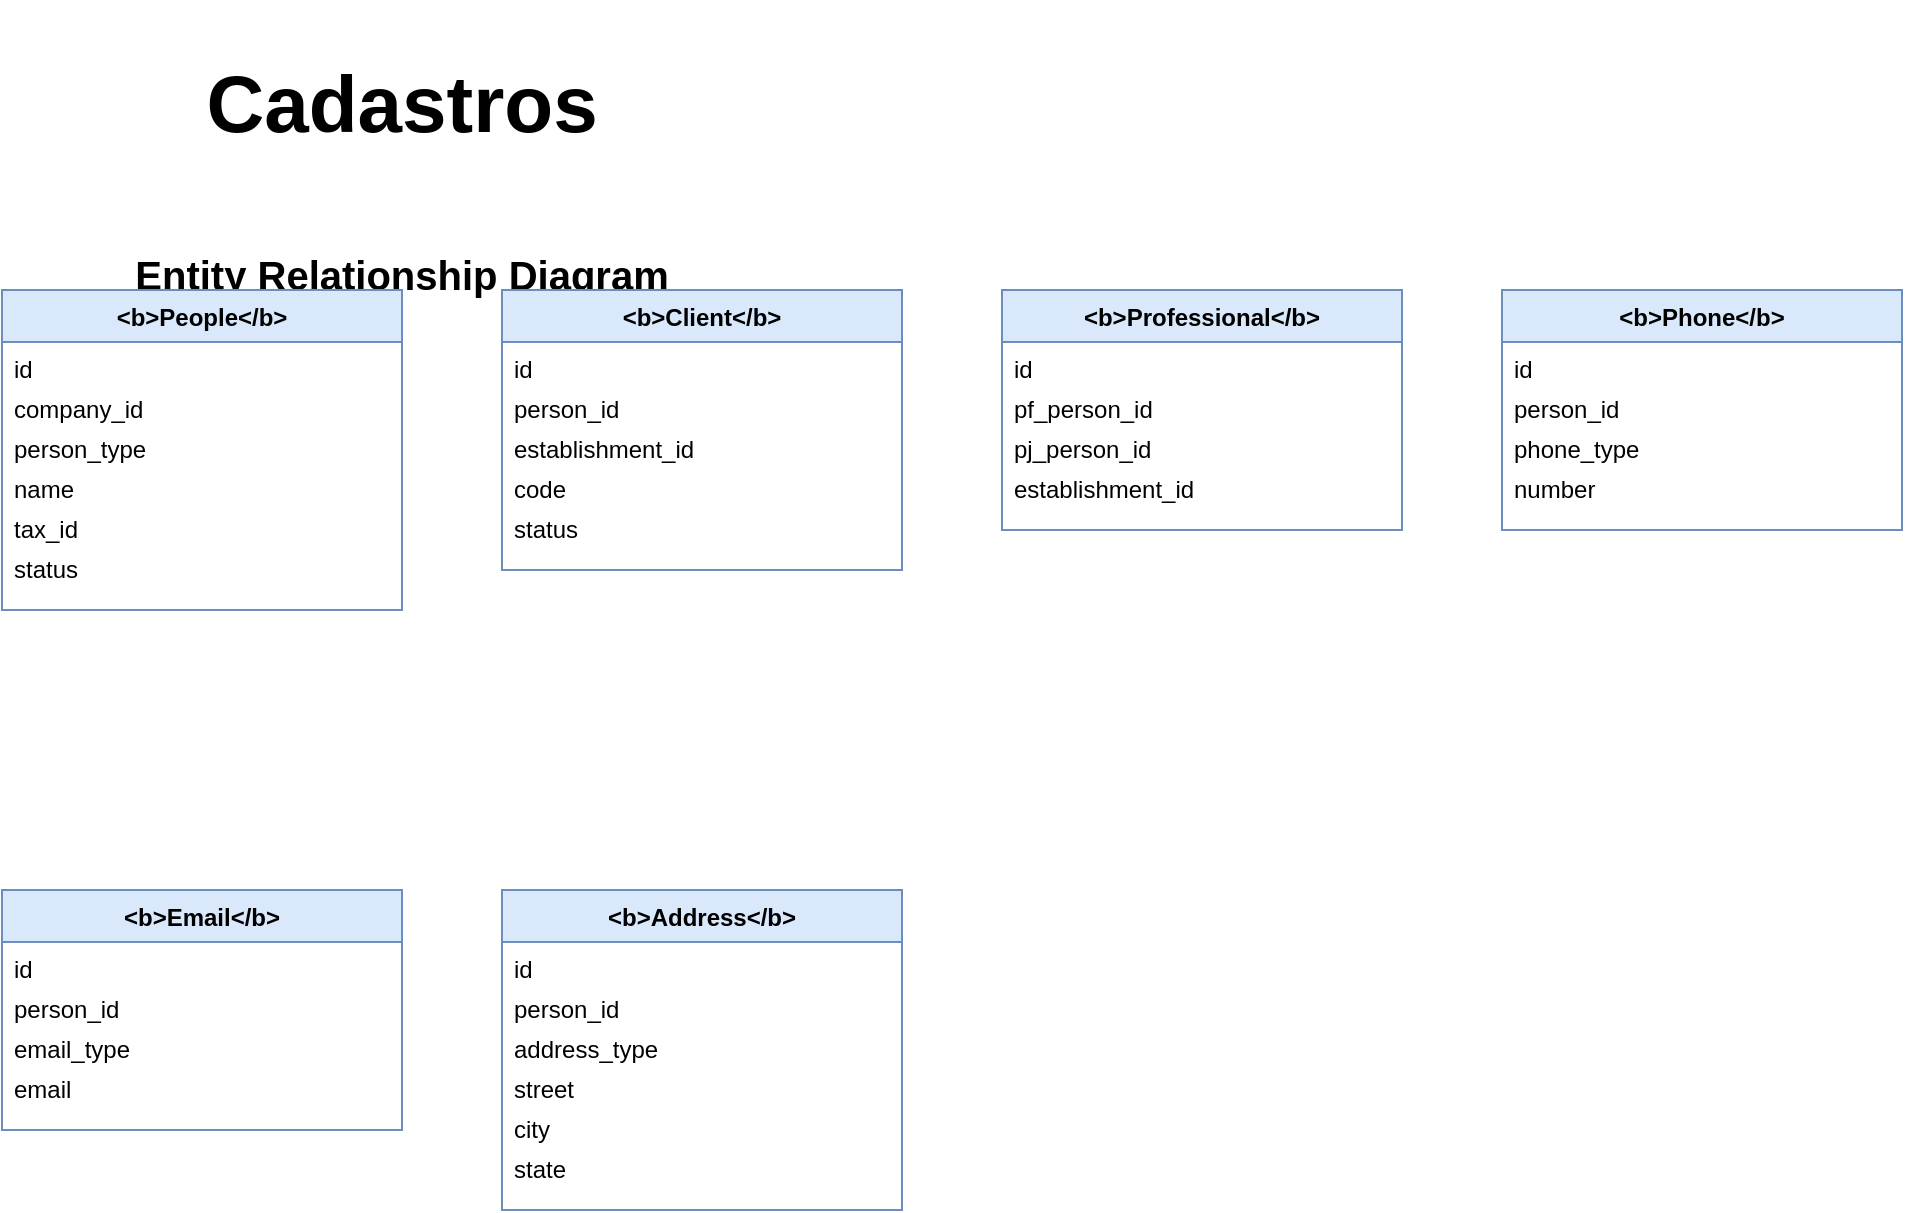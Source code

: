 <?xml version='1.0' encoding='utf-8'?>
<mxfile version="22.1.0" type="device">
  <diagram name="ERD - Pro Team Care" id="erd-diagram">
    <mxGraphModel dx="1500" dy="1000" grid="1" gridSize="10" guides="1" tooltips="1" connect="1" arrows="1" fold="1" page="1" pageScale="1" pageWidth="4000" pageHeight="3000" math="0" shadow="0">
      <root>
        <mxCell id="0" />
        <mxCell id="1" parent="0" />
        <mxCell id="title" value="&lt;h1&gt;Cadastros&lt;/h1&gt;&lt;br/&gt;Entity Relationship Diagram" style="text;html=1;strokeColor=none;fillColor=none;align=center;verticalAlign=middle;whiteSpace=wrap;rounded=0;fontSize=20;fontStyle=1" vertex="1" parent="1">
          <mxGeometry x="50" y="20" width="400" height="60" as="geometry" />
        </mxCell>
        <mxCell id="table_1000" value="&lt;b&gt;People&lt;/b&gt;" style="swimlane;fontStyle=1;align=center;verticalAlign=top;childLayout=stackLayout;horizontal=1;startSize=26;horizontalStack=0;resizeParent=1;resizeParentMax=0;resizeLast=0;collapsible=1;marginBottom=0;fillColor=#DAE8FC;strokeColor=#6c8ebf;" vertex="1" parent="1">
          <mxGeometry x="50" y="120" width="200" height="160" as="geometry" />
        </mxCell>
        <mxCell id="field_1000_0" value="id" style="text;align=left;verticalAlign=top;spacingLeft=4;spacingRight=4;overflow=hidden;rotatable=0;points=[[0,0.5],[1,0.5]];portConstraint=eastwest;" vertex="1" parent="table_1000">
          <mxGeometry y="26" width="200" height="20" as="geometry" />
        </mxCell>
        <mxCell id="field_1000_1" value="company_id" style="text;align=left;verticalAlign=top;spacingLeft=4;spacingRight=4;overflow=hidden;rotatable=0;points=[[0,0.5],[1,0.5]];portConstraint=eastwest;" vertex="1" parent="table_1000">
          <mxGeometry y="46" width="200" height="20" as="geometry" />
        </mxCell>
        <mxCell id="field_1000_2" value="person_type" style="text;align=left;verticalAlign=top;spacingLeft=4;spacingRight=4;overflow=hidden;rotatable=0;points=[[0,0.5],[1,0.5]];portConstraint=eastwest;" vertex="1" parent="table_1000">
          <mxGeometry y="66" width="200" height="20" as="geometry" />
        </mxCell>
        <mxCell id="field_1000_3" value="name" style="text;align=left;verticalAlign=top;spacingLeft=4;spacingRight=4;overflow=hidden;rotatable=0;points=[[0,0.5],[1,0.5]];portConstraint=eastwest;" vertex="1" parent="table_1000">
          <mxGeometry y="86" width="200" height="20" as="geometry" />
        </mxCell>
        <mxCell id="field_1000_4" value="tax_id" style="text;align=left;verticalAlign=top;spacingLeft=4;spacingRight=4;overflow=hidden;rotatable=0;points=[[0,0.5],[1,0.5]];portConstraint=eastwest;" vertex="1" parent="table_1000">
          <mxGeometry y="106" width="200" height="20" as="geometry" />
        </mxCell>
        <mxCell id="field_1000_5" value="status" style="text;align=left;verticalAlign=top;spacingLeft=4;spacingRight=4;overflow=hidden;rotatable=0;points=[[0,0.5],[1,0.5]];portConstraint=eastwest;" vertex="1" parent="table_1000">
          <mxGeometry y="126" width="200" height="20" as="geometry" />
        </mxCell>
        <mxCell id="table_1001" value="&lt;b&gt;Client&lt;/b&gt;" style="swimlane;fontStyle=1;align=center;verticalAlign=top;childLayout=stackLayout;horizontal=1;startSize=26;horizontalStack=0;resizeParent=1;resizeParentMax=0;resizeLast=0;collapsible=1;marginBottom=0;fillColor=#DAE8FC;strokeColor=#6c8ebf;" vertex="1" parent="1">
          <mxGeometry x="300" y="120" width="200" height="140" as="geometry" />
        </mxCell>
        <mxCell id="field_1001_0" value="id" style="text;align=left;verticalAlign=top;spacingLeft=4;spacingRight=4;overflow=hidden;rotatable=0;points=[[0,0.5],[1,0.5]];portConstraint=eastwest;" vertex="1" parent="table_1001">
          <mxGeometry y="26" width="200" height="20" as="geometry" />
        </mxCell>
        <mxCell id="field_1001_1" value="person_id" style="text;align=left;verticalAlign=top;spacingLeft=4;spacingRight=4;overflow=hidden;rotatable=0;points=[[0,0.5],[1,0.5]];portConstraint=eastwest;" vertex="1" parent="table_1001">
          <mxGeometry y="46" width="200" height="20" as="geometry" />
        </mxCell>
        <mxCell id="field_1001_2" value="establishment_id" style="text;align=left;verticalAlign=top;spacingLeft=4;spacingRight=4;overflow=hidden;rotatable=0;points=[[0,0.5],[1,0.5]];portConstraint=eastwest;" vertex="1" parent="table_1001">
          <mxGeometry y="66" width="200" height="20" as="geometry" />
        </mxCell>
        <mxCell id="field_1001_3" value="code" style="text;align=left;verticalAlign=top;spacingLeft=4;spacingRight=4;overflow=hidden;rotatable=0;points=[[0,0.5],[1,0.5]];portConstraint=eastwest;" vertex="1" parent="table_1001">
          <mxGeometry y="86" width="200" height="20" as="geometry" />
        </mxCell>
        <mxCell id="field_1001_4" value="status" style="text;align=left;verticalAlign=top;spacingLeft=4;spacingRight=4;overflow=hidden;rotatable=0;points=[[0,0.5],[1,0.5]];portConstraint=eastwest;" vertex="1" parent="table_1001">
          <mxGeometry y="106" width="200" height="20" as="geometry" />
        </mxCell>
        <mxCell id="table_1002" value="&lt;b&gt;Professional&lt;/b&gt;" style="swimlane;fontStyle=1;align=center;verticalAlign=top;childLayout=stackLayout;horizontal=1;startSize=26;horizontalStack=0;resizeParent=1;resizeParentMax=0;resizeLast=0;collapsible=1;marginBottom=0;fillColor=#DAE8FC;strokeColor=#6c8ebf;" vertex="1" parent="1">
          <mxGeometry x="550" y="120" width="200" height="120" as="geometry" />
        </mxCell>
        <mxCell id="field_1002_0" value="id" style="text;align=left;verticalAlign=top;spacingLeft=4;spacingRight=4;overflow=hidden;rotatable=0;points=[[0,0.5],[1,0.5]];portConstraint=eastwest;" vertex="1" parent="table_1002">
          <mxGeometry y="26" width="200" height="20" as="geometry" />
        </mxCell>
        <mxCell id="field_1002_1" value="pf_person_id" style="text;align=left;verticalAlign=top;spacingLeft=4;spacingRight=4;overflow=hidden;rotatable=0;points=[[0,0.5],[1,0.5]];portConstraint=eastwest;" vertex="1" parent="table_1002">
          <mxGeometry y="46" width="200" height="20" as="geometry" />
        </mxCell>
        <mxCell id="field_1002_2" value="pj_person_id" style="text;align=left;verticalAlign=top;spacingLeft=4;spacingRight=4;overflow=hidden;rotatable=0;points=[[0,0.5],[1,0.5]];portConstraint=eastwest;" vertex="1" parent="table_1002">
          <mxGeometry y="66" width="200" height="20" as="geometry" />
        </mxCell>
        <mxCell id="field_1002_3" value="establishment_id" style="text;align=left;verticalAlign=top;spacingLeft=4;spacingRight=4;overflow=hidden;rotatable=0;points=[[0,0.5],[1,0.5]];portConstraint=eastwest;" vertex="1" parent="table_1002">
          <mxGeometry y="86" width="200" height="20" as="geometry" />
        </mxCell>
        <mxCell id="table_1003" value="&lt;b&gt;Phone&lt;/b&gt;" style="swimlane;fontStyle=1;align=center;verticalAlign=top;childLayout=stackLayout;horizontal=1;startSize=26;horizontalStack=0;resizeParent=1;resizeParentMax=0;resizeLast=0;collapsible=1;marginBottom=0;fillColor=#DAE8FC;strokeColor=#6c8ebf;" vertex="1" parent="1">
          <mxGeometry x="800" y="120" width="200" height="120" as="geometry" />
        </mxCell>
        <mxCell id="field_1003_0" value="id" style="text;align=left;verticalAlign=top;spacingLeft=4;spacingRight=4;overflow=hidden;rotatable=0;points=[[0,0.5],[1,0.5]];portConstraint=eastwest;" vertex="1" parent="table_1003">
          <mxGeometry y="26" width="200" height="20" as="geometry" />
        </mxCell>
        <mxCell id="field_1003_1" value="person_id" style="text;align=left;verticalAlign=top;spacingLeft=4;spacingRight=4;overflow=hidden;rotatable=0;points=[[0,0.5],[1,0.5]];portConstraint=eastwest;" vertex="1" parent="table_1003">
          <mxGeometry y="46" width="200" height="20" as="geometry" />
        </mxCell>
        <mxCell id="field_1003_2" value="phone_type" style="text;align=left;verticalAlign=top;spacingLeft=4;spacingRight=4;overflow=hidden;rotatable=0;points=[[0,0.5],[1,0.5]];portConstraint=eastwest;" vertex="1" parent="table_1003">
          <mxGeometry y="66" width="200" height="20" as="geometry" />
        </mxCell>
        <mxCell id="field_1003_3" value="number" style="text;align=left;verticalAlign=top;spacingLeft=4;spacingRight=4;overflow=hidden;rotatable=0;points=[[0,0.5],[1,0.5]];portConstraint=eastwest;" vertex="1" parent="table_1003">
          <mxGeometry y="86" width="200" height="20" as="geometry" />
        </mxCell>
        <mxCell id="table_1004" value="&lt;b&gt;Email&lt;/b&gt;" style="swimlane;fontStyle=1;align=center;verticalAlign=top;childLayout=stackLayout;horizontal=1;startSize=26;horizontalStack=0;resizeParent=1;resizeParentMax=0;resizeLast=0;collapsible=1;marginBottom=0;fillColor=#DAE8FC;strokeColor=#6c8ebf;" vertex="1" parent="1">
          <mxGeometry x="50" y="420" width="200" height="120" as="geometry" />
        </mxCell>
        <mxCell id="field_1004_0" value="id" style="text;align=left;verticalAlign=top;spacingLeft=4;spacingRight=4;overflow=hidden;rotatable=0;points=[[0,0.5],[1,0.5]];portConstraint=eastwest;" vertex="1" parent="table_1004">
          <mxGeometry y="26" width="200" height="20" as="geometry" />
        </mxCell>
        <mxCell id="field_1004_1" value="person_id" style="text;align=left;verticalAlign=top;spacingLeft=4;spacingRight=4;overflow=hidden;rotatable=0;points=[[0,0.5],[1,0.5]];portConstraint=eastwest;" vertex="1" parent="table_1004">
          <mxGeometry y="46" width="200" height="20" as="geometry" />
        </mxCell>
        <mxCell id="field_1004_2" value="email_type" style="text;align=left;verticalAlign=top;spacingLeft=4;spacingRight=4;overflow=hidden;rotatable=0;points=[[0,0.5],[1,0.5]];portConstraint=eastwest;" vertex="1" parent="table_1004">
          <mxGeometry y="66" width="200" height="20" as="geometry" />
        </mxCell>
        <mxCell id="field_1004_3" value="email" style="text;align=left;verticalAlign=top;spacingLeft=4;spacingRight=4;overflow=hidden;rotatable=0;points=[[0,0.5],[1,0.5]];portConstraint=eastwest;" vertex="1" parent="table_1004">
          <mxGeometry y="86" width="200" height="20" as="geometry" />
        </mxCell>
        <mxCell id="table_1005" value="&lt;b&gt;Address&lt;/b&gt;" style="swimlane;fontStyle=1;align=center;verticalAlign=top;childLayout=stackLayout;horizontal=1;startSize=26;horizontalStack=0;resizeParent=1;resizeParentMax=0;resizeLast=0;collapsible=1;marginBottom=0;fillColor=#DAE8FC;strokeColor=#6c8ebf;" vertex="1" parent="1">
          <mxGeometry x="300" y="420" width="200" height="160" as="geometry" />
        </mxCell>
        <mxCell id="field_1005_0" value="id" style="text;align=left;verticalAlign=top;spacingLeft=4;spacingRight=4;overflow=hidden;rotatable=0;points=[[0,0.5],[1,0.5]];portConstraint=eastwest;" vertex="1" parent="table_1005">
          <mxGeometry y="26" width="200" height="20" as="geometry" />
        </mxCell>
        <mxCell id="field_1005_1" value="person_id" style="text;align=left;verticalAlign=top;spacingLeft=4;spacingRight=4;overflow=hidden;rotatable=0;points=[[0,0.5],[1,0.5]];portConstraint=eastwest;" vertex="1" parent="table_1005">
          <mxGeometry y="46" width="200" height="20" as="geometry" />
        </mxCell>
        <mxCell id="field_1005_2" value="address_type" style="text;align=left;verticalAlign=top;spacingLeft=4;spacingRight=4;overflow=hidden;rotatable=0;points=[[0,0.5],[1,0.5]];portConstraint=eastwest;" vertex="1" parent="table_1005">
          <mxGeometry y="66" width="200" height="20" as="geometry" />
        </mxCell>
        <mxCell id="field_1005_3" value="street" style="text;align=left;verticalAlign=top;spacingLeft=4;spacingRight=4;overflow=hidden;rotatable=0;points=[[0,0.5],[1,0.5]];portConstraint=eastwest;" vertex="1" parent="table_1005">
          <mxGeometry y="86" width="200" height="20" as="geometry" />
        </mxCell>
        <mxCell id="field_1005_4" value="city" style="text;align=left;verticalAlign=top;spacingLeft=4;spacingRight=4;overflow=hidden;rotatable=0;points=[[0,0.5],[1,0.5]];portConstraint=eastwest;" vertex="1" parent="table_1005">
          <mxGeometry y="106" width="200" height="20" as="geometry" />
        </mxCell>
        <mxCell id="field_1005_5" value="state" style="text;align=left;verticalAlign=top;spacingLeft=4;spacingRight=4;overflow=hidden;rotatable=0;points=[[0,0.5],[1,0.5]];portConstraint=eastwest;" vertex="1" parent="table_1005">
          <mxGeometry y="126" width="200" height="20" as="geometry" />
        </mxCell>
      </root>
    </mxGraphModel>
  </diagram>
</mxfile>
